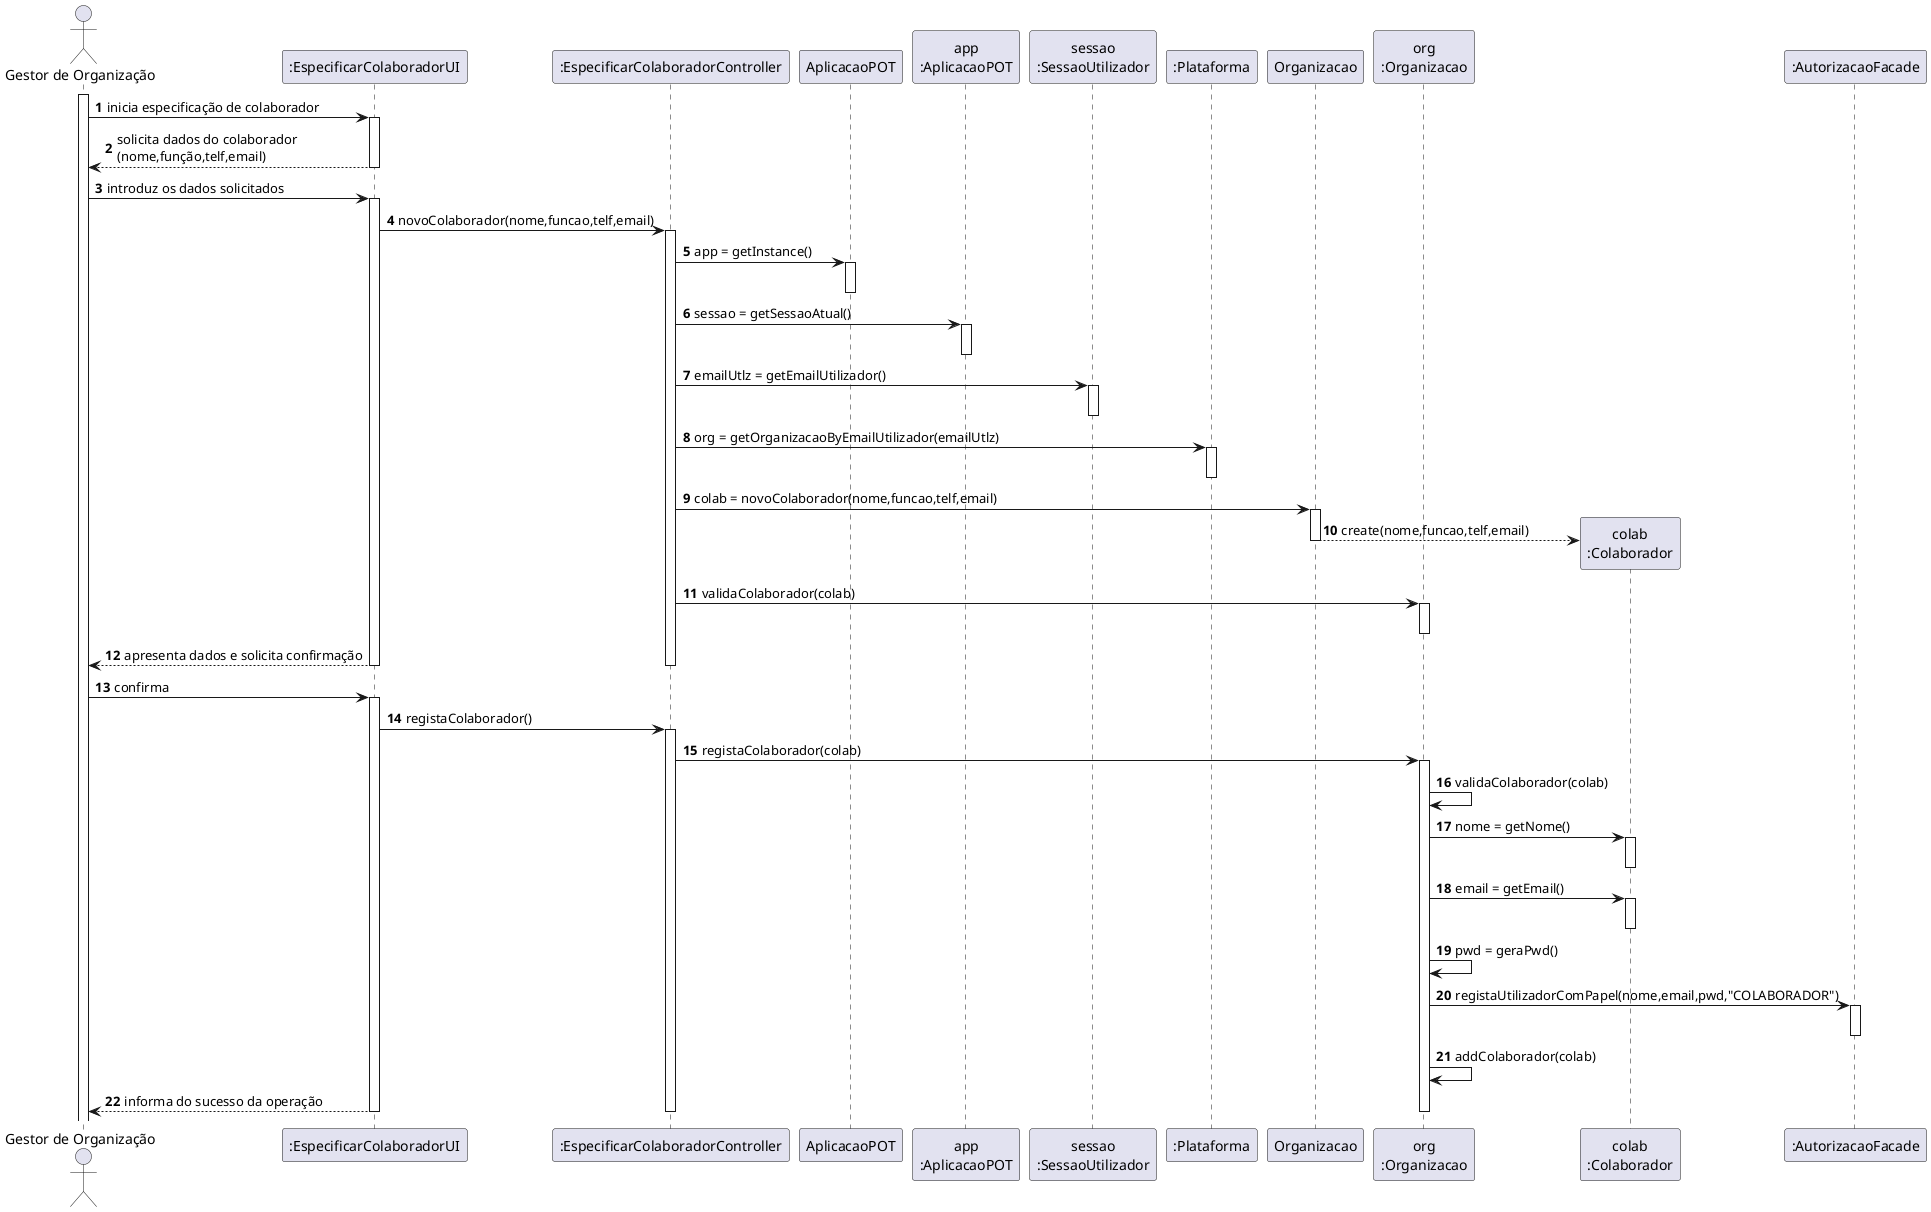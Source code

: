@startuml
autonumber

actor "Gestor de Organização" as GEST
participant ":EspecificarColaboradorUI" as UI
participant ":EspecificarColaboradorController" as CTRL
participant "AplicacaoPOT" as _APP
participant "app\n:AplicacaoPOT" as APP
participant "sessao\n:SessaoUtilizador" as SESSAO
participant ":Plataforma" as PLAT
participant "Organizacao" as ORG_CLASS
participant "org\n:Organizacao" as ORG
participant "colab\n:Colaborador" as COLAB
participant ":AutorizacaoFacade" as AUT

activate GEST
GEST -> UI : inicia especificação de colaborador
activate UI

UI --> GEST : solicita dados do colaborador \n(nome,função,telf,email)
deactivate UI

GEST -> UI : introduz os dados solicitados
activate UI
UI -> CTRL : novoColaborador(nome,funcao,telf,email)
activate CTRL
CTRL -> _APP: app = getInstance()
activate _APP
deactivate _APP
CTRL -> APP: sessao = getSessaoAtual()
activate APP
deactivate APP
CTRL -> SESSAO: emailUtlz = getEmailUtilizador()
activate SESSAO
deactivate SESSAO
CTRL -> PLAT: org = getOrganizacaoByEmailUtilizador(emailUtlz)
activate PLAT
deactivate PLAT
CTRL -> ORG_CLASS: colab = novoColaborador(nome,funcao,telf,email)
activate ORG_CLASS
ORG_CLASS --> COLAB**: create(nome,funcao,telf,email)
deactivate ORG_CLASS
CTRL -> ORG: validaColaborador(colab)
activate ORG
deactivate ORG

UI --> GEST : apresenta dados e solicita confirmação
deactivate ORG
deactivate PLAT
deactivate UI
deactivate CTRL

GEST -> UI : confirma
activate UI

UI -> CTRL: registaColaborador()
activate CTRL
CTRL -> ORG: registaColaborador(colab)
activate ORG
ORG -> ORG: validaColaborador(colab)
ORG -> COLAB: nome = getNome()
activate COLAB
deactivate COLAB
ORG -> COLAB: email = getEmail()
activate COLAB
deactivate COLAB
ORG -> ORG: pwd = geraPwd()
ORG -> AUT: registaUtilizadorComPapel(nome,email,pwd,"COLABORADOR")
activate AUT
deactivate AUT
ORG -> ORG: addColaborador(colab)

UI --> GEST: informa do sucesso da operação
deactivate ORG
deactivate CTRL
deactivate UI

@enduml
